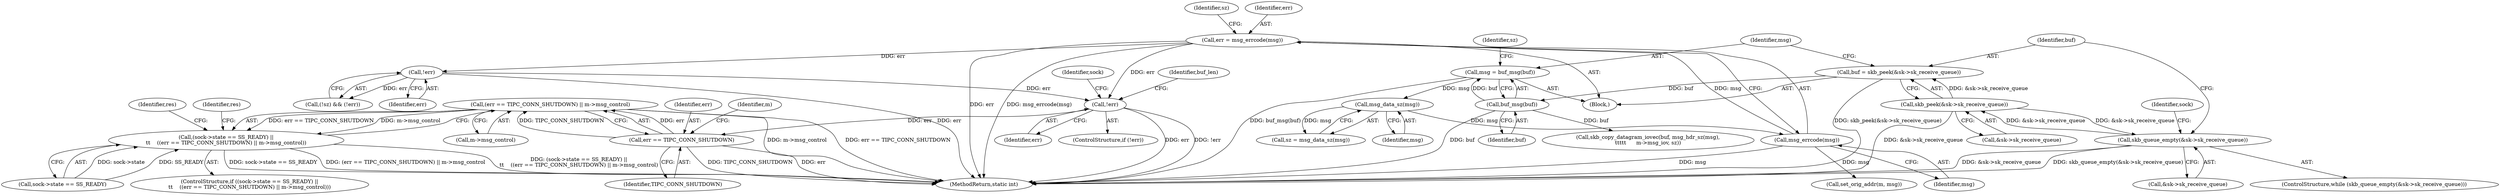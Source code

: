 digraph "0_linux_f3d3342602f8bcbf37d7c46641cb9bca7618eb1c_32@pointer" {
"1000291" [label="(Call,(err == TIPC_CONN_SHUTDOWN) || m->msg_control)"];
"1000292" [label="(Call,err == TIPC_CONN_SHUTDOWN)"];
"1000249" [label="(Call,!err)"];
"1000222" [label="(Call,err = msg_errcode(msg))"];
"1000224" [label="(Call,msg_errcode(msg))"];
"1000220" [label="(Call,msg_data_sz(msg))"];
"1000214" [label="(Call,msg = buf_msg(buf))"];
"1000216" [label="(Call,buf_msg(buf))"];
"1000207" [label="(Call,buf = skb_peek(&sk->sk_receive_queue))"];
"1000209" [label="(Call,skb_peek(&sk->sk_receive_queue))"];
"1000163" [label="(Call,skb_queue_empty(&sk->sk_receive_queue))"];
"1000230" [label="(Call,!err)"];
"1000285" [label="(Call,(sock->state == SS_READY) ||\n\t\t    ((err == TIPC_CONN_SHUTDOWN) || m->msg_control))"];
"1000209" [label="(Call,skb_peek(&sk->sk_receive_queue))"];
"1000224" [label="(Call,msg_errcode(msg))"];
"1000255" [label="(Identifier,buf_len)"];
"1000294" [label="(Identifier,TIPC_CONN_SHUTDOWN)"];
"1000227" [label="(Call,(!sz) && (!err))"];
"1000288" [label="(Identifier,sock)"];
"1000299" [label="(Identifier,res)"];
"1000114" [label="(Block,)"];
"1000285" [label="(Call,(sock->state == SS_READY) ||\n\t\t    ((err == TIPC_CONN_SHUTDOWN) || m->msg_control))"];
"1000291" [label="(Call,(err == TIPC_CONN_SHUTDOWN) || m->msg_control)"];
"1000220" [label="(Call,msg_data_sz(msg))"];
"1000218" [label="(Call,sz = msg_data_sz(msg))"];
"1000210" [label="(Call,&sk->sk_receive_queue)"];
"1000295" [label="(Call,m->msg_control)"];
"1000296" [label="(Identifier,m)"];
"1000286" [label="(Call,sock->state == SS_READY)"];
"1000164" [label="(Call,&sk->sk_receive_queue)"];
"1000230" [label="(Call,!err)"];
"1000292" [label="(Call,err == TIPC_CONN_SHUTDOWN)"];
"1000162" [label="(ControlStructure,while (skb_queue_empty(&sk->sk_receive_queue)))"];
"1000219" [label="(Identifier,sz)"];
"1000250" [label="(Identifier,err)"];
"1000217" [label="(Identifier,buf)"];
"1000214" [label="(Call,msg = buf_msg(buf))"];
"1000229" [label="(Identifier,sz)"];
"1000248" [label="(ControlStructure,if (!err))"];
"1000236" [label="(Call,set_orig_addr(m, msg))"];
"1000249" [label="(Call,!err)"];
"1000221" [label="(Identifier,msg)"];
"1000231" [label="(Identifier,err)"];
"1000284" [label="(ControlStructure,if ((sock->state == SS_READY) ||\n\t\t    ((err == TIPC_CONN_SHUTDOWN) || m->msg_control)))"];
"1000215" [label="(Identifier,msg)"];
"1000163" [label="(Call,skb_queue_empty(&sk->sk_receive_queue))"];
"1000293" [label="(Identifier,err)"];
"1000223" [label="(Identifier,err)"];
"1000340" [label="(MethodReturn,static int)"];
"1000268" [label="(Call,skb_copy_datagram_iovec(buf, msg_hdr_sz(msg),\n\t\t\t\t\t      m->msg_iov, sz))"];
"1000303" [label="(Identifier,res)"];
"1000225" [label="(Identifier,msg)"];
"1000208" [label="(Identifier,buf)"];
"1000216" [label="(Call,buf_msg(buf))"];
"1000172" [label="(Identifier,sock)"];
"1000222" [label="(Call,err = msg_errcode(msg))"];
"1000207" [label="(Call,buf = skb_peek(&sk->sk_receive_queue))"];
"1000291" -> "1000285"  [label="AST: "];
"1000291" -> "1000292"  [label="CFG: "];
"1000291" -> "1000295"  [label="CFG: "];
"1000292" -> "1000291"  [label="AST: "];
"1000295" -> "1000291"  [label="AST: "];
"1000285" -> "1000291"  [label="CFG: "];
"1000291" -> "1000340"  [label="DDG: err == TIPC_CONN_SHUTDOWN"];
"1000291" -> "1000340"  [label="DDG: m->msg_control"];
"1000291" -> "1000285"  [label="DDG: err == TIPC_CONN_SHUTDOWN"];
"1000291" -> "1000285"  [label="DDG: m->msg_control"];
"1000292" -> "1000291"  [label="DDG: err"];
"1000292" -> "1000291"  [label="DDG: TIPC_CONN_SHUTDOWN"];
"1000292" -> "1000294"  [label="CFG: "];
"1000293" -> "1000292"  [label="AST: "];
"1000294" -> "1000292"  [label="AST: "];
"1000296" -> "1000292"  [label="CFG: "];
"1000292" -> "1000340"  [label="DDG: TIPC_CONN_SHUTDOWN"];
"1000292" -> "1000340"  [label="DDG: err"];
"1000249" -> "1000292"  [label="DDG: err"];
"1000249" -> "1000248"  [label="AST: "];
"1000249" -> "1000250"  [label="CFG: "];
"1000250" -> "1000249"  [label="AST: "];
"1000255" -> "1000249"  [label="CFG: "];
"1000288" -> "1000249"  [label="CFG: "];
"1000249" -> "1000340"  [label="DDG: err"];
"1000249" -> "1000340"  [label="DDG: !err"];
"1000222" -> "1000249"  [label="DDG: err"];
"1000230" -> "1000249"  [label="DDG: err"];
"1000222" -> "1000114"  [label="AST: "];
"1000222" -> "1000224"  [label="CFG: "];
"1000223" -> "1000222"  [label="AST: "];
"1000224" -> "1000222"  [label="AST: "];
"1000229" -> "1000222"  [label="CFG: "];
"1000222" -> "1000340"  [label="DDG: err"];
"1000222" -> "1000340"  [label="DDG: msg_errcode(msg)"];
"1000224" -> "1000222"  [label="DDG: msg"];
"1000222" -> "1000230"  [label="DDG: err"];
"1000224" -> "1000225"  [label="CFG: "];
"1000225" -> "1000224"  [label="AST: "];
"1000224" -> "1000340"  [label="DDG: msg"];
"1000220" -> "1000224"  [label="DDG: msg"];
"1000224" -> "1000236"  [label="DDG: msg"];
"1000220" -> "1000218"  [label="AST: "];
"1000220" -> "1000221"  [label="CFG: "];
"1000221" -> "1000220"  [label="AST: "];
"1000218" -> "1000220"  [label="CFG: "];
"1000220" -> "1000218"  [label="DDG: msg"];
"1000214" -> "1000220"  [label="DDG: msg"];
"1000214" -> "1000114"  [label="AST: "];
"1000214" -> "1000216"  [label="CFG: "];
"1000215" -> "1000214"  [label="AST: "];
"1000216" -> "1000214"  [label="AST: "];
"1000219" -> "1000214"  [label="CFG: "];
"1000214" -> "1000340"  [label="DDG: buf_msg(buf)"];
"1000216" -> "1000214"  [label="DDG: buf"];
"1000216" -> "1000217"  [label="CFG: "];
"1000217" -> "1000216"  [label="AST: "];
"1000216" -> "1000340"  [label="DDG: buf"];
"1000207" -> "1000216"  [label="DDG: buf"];
"1000216" -> "1000268"  [label="DDG: buf"];
"1000207" -> "1000114"  [label="AST: "];
"1000207" -> "1000209"  [label="CFG: "];
"1000208" -> "1000207"  [label="AST: "];
"1000209" -> "1000207"  [label="AST: "];
"1000215" -> "1000207"  [label="CFG: "];
"1000207" -> "1000340"  [label="DDG: skb_peek(&sk->sk_receive_queue)"];
"1000209" -> "1000207"  [label="DDG: &sk->sk_receive_queue"];
"1000209" -> "1000210"  [label="CFG: "];
"1000210" -> "1000209"  [label="AST: "];
"1000209" -> "1000340"  [label="DDG: &sk->sk_receive_queue"];
"1000209" -> "1000163"  [label="DDG: &sk->sk_receive_queue"];
"1000163" -> "1000209"  [label="DDG: &sk->sk_receive_queue"];
"1000163" -> "1000162"  [label="AST: "];
"1000163" -> "1000164"  [label="CFG: "];
"1000164" -> "1000163"  [label="AST: "];
"1000172" -> "1000163"  [label="CFG: "];
"1000208" -> "1000163"  [label="CFG: "];
"1000163" -> "1000340"  [label="DDG: &sk->sk_receive_queue"];
"1000163" -> "1000340"  [label="DDG: skb_queue_empty(&sk->sk_receive_queue)"];
"1000230" -> "1000227"  [label="AST: "];
"1000230" -> "1000231"  [label="CFG: "];
"1000231" -> "1000230"  [label="AST: "];
"1000227" -> "1000230"  [label="CFG: "];
"1000230" -> "1000340"  [label="DDG: err"];
"1000230" -> "1000227"  [label="DDG: err"];
"1000285" -> "1000284"  [label="AST: "];
"1000285" -> "1000286"  [label="CFG: "];
"1000286" -> "1000285"  [label="AST: "];
"1000299" -> "1000285"  [label="CFG: "];
"1000303" -> "1000285"  [label="CFG: "];
"1000285" -> "1000340"  [label="DDG: sock->state == SS_READY"];
"1000285" -> "1000340"  [label="DDG: (err == TIPC_CONN_SHUTDOWN) || m->msg_control"];
"1000285" -> "1000340"  [label="DDG: (sock->state == SS_READY) ||\n\t\t    ((err == TIPC_CONN_SHUTDOWN) || m->msg_control)"];
"1000286" -> "1000285"  [label="DDG: sock->state"];
"1000286" -> "1000285"  [label="DDG: SS_READY"];
}
